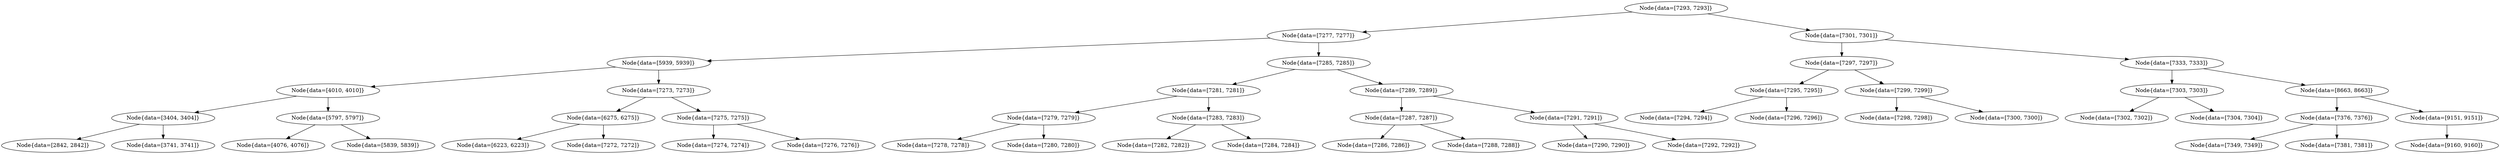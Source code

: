 digraph G{
852911610 [label="Node{data=[7293, 7293]}"]
852911610 -> 1799207068
1799207068 [label="Node{data=[7277, 7277]}"]
1799207068 -> 2121699136
2121699136 [label="Node{data=[5939, 5939]}"]
2121699136 -> 164960962
164960962 [label="Node{data=[4010, 4010]}"]
164960962 -> 145573815
145573815 [label="Node{data=[3404, 3404]}"]
145573815 -> 240314214
240314214 [label="Node{data=[2842, 2842]}"]
145573815 -> 1150575971
1150575971 [label="Node{data=[3741, 3741]}"]
164960962 -> 1706456121
1706456121 [label="Node{data=[5797, 5797]}"]
1706456121 -> 121898951
121898951 [label="Node{data=[4076, 4076]}"]
1706456121 -> 515156382
515156382 [label="Node{data=[5839, 5839]}"]
2121699136 -> 2037147734
2037147734 [label="Node{data=[7273, 7273]}"]
2037147734 -> 791530750
791530750 [label="Node{data=[6275, 6275]}"]
791530750 -> 149982435
149982435 [label="Node{data=[6223, 6223]}"]
791530750 -> 867384378
867384378 [label="Node{data=[7272, 7272]}"]
2037147734 -> 696765634
696765634 [label="Node{data=[7275, 7275]}"]
696765634 -> 1754054448
1754054448 [label="Node{data=[7274, 7274]}"]
696765634 -> 1679274326
1679274326 [label="Node{data=[7276, 7276]}"]
1799207068 -> 1324286722
1324286722 [label="Node{data=[7285, 7285]}"]
1324286722 -> 1494820801
1494820801 [label="Node{data=[7281, 7281]}"]
1494820801 -> 1415673581
1415673581 [label="Node{data=[7279, 7279]}"]
1415673581 -> 220590134
220590134 [label="Node{data=[7278, 7278]}"]
1415673581 -> 996414851
996414851 [label="Node{data=[7280, 7280]}"]
1494820801 -> 726862337
726862337 [label="Node{data=[7283, 7283]}"]
726862337 -> 1952110488
1952110488 [label="Node{data=[7282, 7282]}"]
726862337 -> 1457274213
1457274213 [label="Node{data=[7284, 7284]}"]
1324286722 -> 1301279280
1301279280 [label="Node{data=[7289, 7289]}"]
1301279280 -> 2126506626
2126506626 [label="Node{data=[7287, 7287]}"]
2126506626 -> 1559954650
1559954650 [label="Node{data=[7286, 7286]}"]
2126506626 -> 1803234613
1803234613 [label="Node{data=[7288, 7288]}"]
1301279280 -> 1507286040
1507286040 [label="Node{data=[7291, 7291]}"]
1507286040 -> 1480410714
1480410714 [label="Node{data=[7290, 7290]}"]
1507286040 -> 1550074963
1550074963 [label="Node{data=[7292, 7292]}"]
852911610 -> 1850001519
1850001519 [label="Node{data=[7301, 7301]}"]
1850001519 -> 227573283
227573283 [label="Node{data=[7297, 7297]}"]
227573283 -> 1059972701
1059972701 [label="Node{data=[7295, 7295]}"]
1059972701 -> 1100311351
1100311351 [label="Node{data=[7294, 7294]}"]
1059972701 -> 156947674
156947674 [label="Node{data=[7296, 7296]}"]
227573283 -> 129352372
129352372 [label="Node{data=[7299, 7299]}"]
129352372 -> 1467667217
1467667217 [label="Node{data=[7298, 7298]}"]
129352372 -> 1029494298
1029494298 [label="Node{data=[7300, 7300]}"]
1850001519 -> 1660889455
1660889455 [label="Node{data=[7333, 7333]}"]
1660889455 -> 1274472422
1274472422 [label="Node{data=[7303, 7303]}"]
1274472422 -> 1242908626
1242908626 [label="Node{data=[7302, 7302]}"]
1274472422 -> 287487116
287487116 [label="Node{data=[7304, 7304]}"]
1660889455 -> 168645526
168645526 [label="Node{data=[8663, 8663]}"]
168645526 -> 1991793894
1991793894 [label="Node{data=[7376, 7376]}"]
1991793894 -> 385072692
385072692 [label="Node{data=[7349, 7349]}"]
1991793894 -> 309460658
309460658 [label="Node{data=[7381, 7381]}"]
168645526 -> 1912643209
1912643209 [label="Node{data=[9151, 9151]}"]
1912643209 -> 1181459267
1181459267 [label="Node{data=[9160, 9160]}"]
}